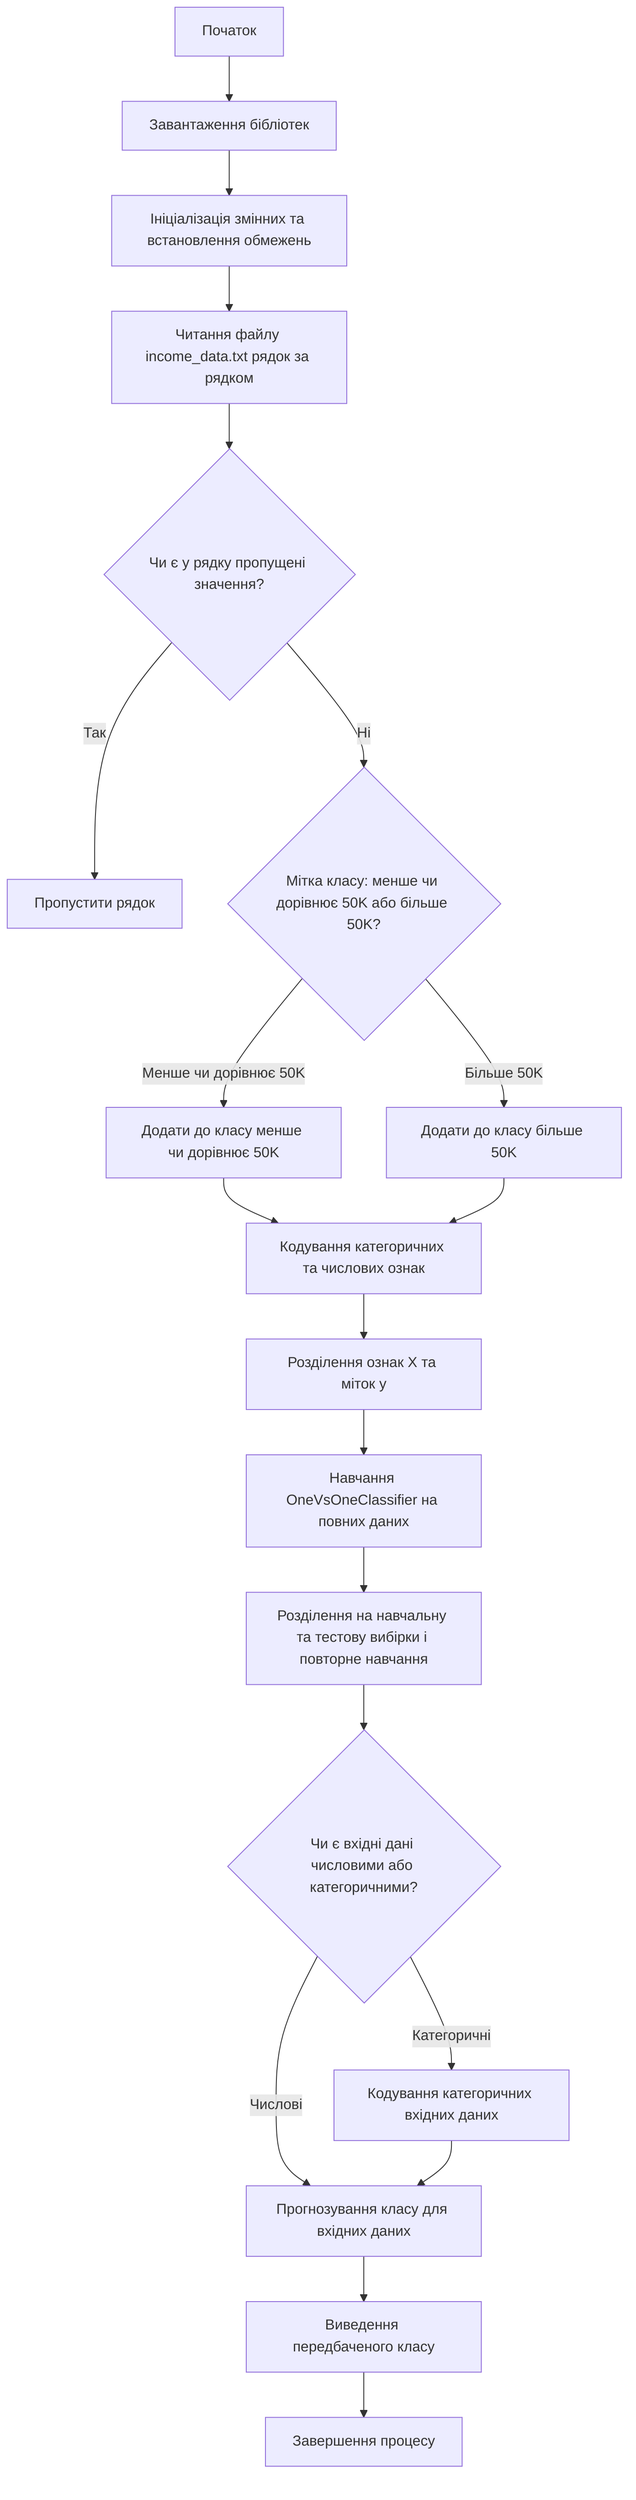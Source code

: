 graph TD
    start[Початок] --> load_libraries[Завантаження бібліотек]
    load_libraries --> initialize_vars[Ініціалізація змінних та встановлення обмежень]
    initialize_vars --> read_data[Читання файлу income_data.txt рядок за рядком]
    read_data --> check_missing{Чи є у рядку пропущені значення?}
    check_missing -- Так --> skip_row[Пропустити рядок]
    check_missing -- Ні --> check_class{Мітка класу: менше чи дорівнює 50K або більше 50K?}
    check_class -- Менше чи дорівнює 50K --> class_less_equal_50K[Додати до класу менше чи дорівнює 50K]
    check_class -- Більше 50K --> class_greater_50K[Додати до класу більше 50K]
    class_less_equal_50K --> encode_features[Кодування категоричних та числових ознак]
    class_greater_50K --> encode_features
    encode_features --> split_features_labels[Розділення ознак X та міток y]
    split_features_labels --> train_model[Навчання OneVsOneClassifier на повних даних]
    train_model --> cross_validation[Розділення на навчальну та тестову вибірки і повторне навчання]
    cross_validation --> check_input{Чи є вхідні дані числовими або категоричними?}
    check_input -- Категоричні --> encode_input[Кодування категоричних вхідних даних]
    check_input -- Числові --> predict_class[Прогнозування класу для вхідних даних]
    encode_input --> predict_class
    predict_class --> output_result[Виведення передбаченого класу]
    output_result --> process_end[Завершення процесу]